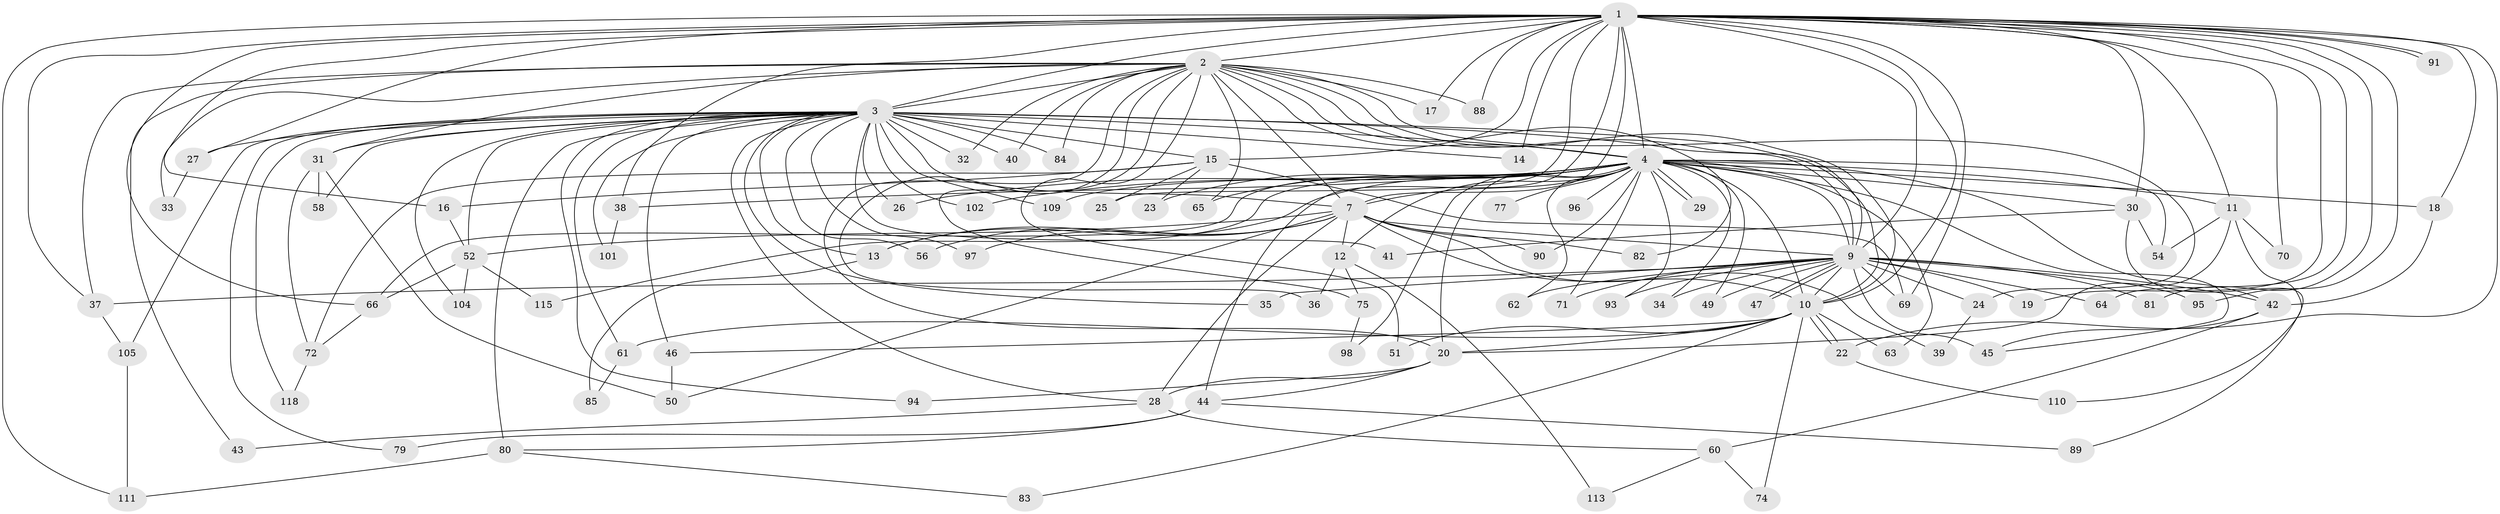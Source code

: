 // original degree distribution, {18: 0.008403361344537815, 26: 0.008403361344537815, 17: 0.008403361344537815, 21: 0.01680672268907563, 30: 0.008403361344537815, 27: 0.008403361344537815, 29: 0.008403361344537815, 28: 0.008403361344537815, 16: 0.008403361344537815, 6: 0.03361344537815126, 5: 0.025210084033613446, 4: 0.06722689075630252, 3: 0.15966386554621848, 7: 0.025210084033613446, 2: 0.6050420168067226}
// Generated by graph-tools (version 1.1) at 2025/11/02/27/25 16:11:06]
// undirected, 91 vertices, 202 edges
graph export_dot {
graph [start="1"]
  node [color=gray90,style=filled];
  1 [super="+6"];
  2 [super="+116"];
  3 [super="+5"];
  4 [super="+8"];
  7 [super="+103"];
  9 [super="+114"];
  10 [super="+21"];
  11 [super="+78"];
  12;
  13 [super="+76"];
  14 [super="+73"];
  15 [super="+107"];
  16;
  17;
  18 [super="+87"];
  19;
  20 [super="+55"];
  22 [super="+57"];
  23;
  24;
  25;
  26;
  27;
  28 [super="+68"];
  29;
  30 [super="+67"];
  31 [super="+53"];
  32;
  33;
  34;
  35;
  36;
  37 [super="+100"];
  38 [super="+48"];
  39;
  40;
  41;
  42 [super="+119"];
  43;
  44 [super="+92"];
  45 [super="+99"];
  46;
  47;
  49;
  50;
  51;
  52 [super="+59"];
  54 [super="+117"];
  56;
  58;
  60;
  61;
  62;
  63;
  64;
  65;
  66 [super="+106"];
  69;
  70;
  71;
  72 [super="+108"];
  74;
  75;
  77;
  79;
  80 [super="+86"];
  81;
  82;
  83;
  84;
  85;
  88;
  89;
  90;
  91;
  93;
  94;
  95;
  96;
  97;
  98;
  101;
  102;
  104;
  105;
  109;
  110;
  111 [super="+112"];
  113;
  115;
  118;
  1 -- 2 [weight=2];
  1 -- 3 [weight=4];
  1 -- 4 [weight=4];
  1 -- 7 [weight=2];
  1 -- 9 [weight=2];
  1 -- 10 [weight=2];
  1 -- 14 [weight=2];
  1 -- 17;
  1 -- 37;
  1 -- 38 [weight=2];
  1 -- 44 [weight=2];
  1 -- 88;
  1 -- 91;
  1 -- 91;
  1 -- 95;
  1 -- 64;
  1 -- 69;
  1 -- 70;
  1 -- 11;
  1 -- 15;
  1 -- 16;
  1 -- 81;
  1 -- 18;
  1 -- 19;
  1 -- 25;
  1 -- 27;
  1 -- 30;
  1 -- 111;
  1 -- 66;
  1 -- 22;
  2 -- 3 [weight=2];
  2 -- 4 [weight=2];
  2 -- 7;
  2 -- 9;
  2 -- 10 [weight=2];
  2 -- 17;
  2 -- 24;
  2 -- 31;
  2 -- 32;
  2 -- 33;
  2 -- 36;
  2 -- 40;
  2 -- 43;
  2 -- 51;
  2 -- 65;
  2 -- 75;
  2 -- 82;
  2 -- 84;
  2 -- 88;
  2 -- 20;
  2 -- 37;
  3 -- 4 [weight=4];
  3 -- 7 [weight=2];
  3 -- 9 [weight=2];
  3 -- 10 [weight=2];
  3 -- 15;
  3 -- 26;
  3 -- 41 [weight=2];
  3 -- 79;
  3 -- 97;
  3 -- 109;
  3 -- 118;
  3 -- 80 [weight=2];
  3 -- 84;
  3 -- 27;
  3 -- 28;
  3 -- 94;
  3 -- 31;
  3 -- 32;
  3 -- 35;
  3 -- 101;
  3 -- 102;
  3 -- 40;
  3 -- 104;
  3 -- 105;
  3 -- 46;
  3 -- 56;
  3 -- 58;
  3 -- 61;
  3 -- 14;
  3 -- 13;
  3 -- 52;
  4 -- 7 [weight=2];
  4 -- 9 [weight=2];
  4 -- 10 [weight=2];
  4 -- 11;
  4 -- 12;
  4 -- 13;
  4 -- 20;
  4 -- 29;
  4 -- 29;
  4 -- 38;
  4 -- 42 [weight=2];
  4 -- 90;
  4 -- 93;
  4 -- 96 [weight=2];
  4 -- 109;
  4 -- 65;
  4 -- 66;
  4 -- 71;
  4 -- 77;
  4 -- 18;
  4 -- 23;
  4 -- 26;
  4 -- 30;
  4 -- 34;
  4 -- 98;
  4 -- 102;
  4 -- 49;
  4 -- 115;
  4 -- 62;
  4 -- 63;
  4 -- 54;
  4 -- 45;
  7 -- 9;
  7 -- 10 [weight=2];
  7 -- 12;
  7 -- 13;
  7 -- 39;
  7 -- 50;
  7 -- 52 [weight=2];
  7 -- 56;
  7 -- 82;
  7 -- 90;
  7 -- 97;
  7 -- 28;
  9 -- 10;
  9 -- 19;
  9 -- 24;
  9 -- 34;
  9 -- 35;
  9 -- 37;
  9 -- 42;
  9 -- 45;
  9 -- 47;
  9 -- 47;
  9 -- 49;
  9 -- 62;
  9 -- 64;
  9 -- 69;
  9 -- 71;
  9 -- 81;
  9 -- 93;
  9 -- 95;
  10 -- 20;
  10 -- 22;
  10 -- 22;
  10 -- 46;
  10 -- 61;
  10 -- 83;
  10 -- 51;
  10 -- 74;
  10 -- 63;
  11 -- 54;
  11 -- 70;
  11 -- 110;
  11 -- 20;
  12 -- 36;
  12 -- 75;
  12 -- 113;
  13 -- 85;
  15 -- 16;
  15 -- 23;
  15 -- 25;
  15 -- 72;
  15 -- 69;
  16 -- 52;
  18 -- 42;
  20 -- 28;
  20 -- 44;
  20 -- 94;
  22 -- 110;
  24 -- 39;
  27 -- 33;
  28 -- 43;
  28 -- 60;
  30 -- 54;
  30 -- 89;
  30 -- 41;
  31 -- 72;
  31 -- 50;
  31 -- 58;
  37 -- 105;
  38 -- 101;
  42 -- 45;
  42 -- 60;
  44 -- 79;
  44 -- 80;
  44 -- 89;
  46 -- 50;
  52 -- 66;
  52 -- 104;
  52 -- 115;
  60 -- 74;
  60 -- 113;
  61 -- 85;
  66 -- 72;
  72 -- 118;
  75 -- 98;
  80 -- 83;
  80 -- 111;
  105 -- 111;
}
